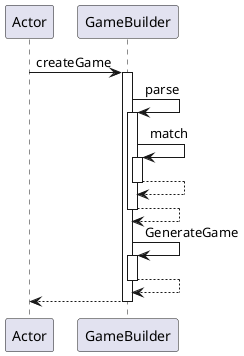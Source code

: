 @startuml
participant Actor
Actor -> GameBuilder : createGame
activate GameBuilder
GameBuilder -> GameBuilder : parse
activate GameBuilder
GameBuilder -> GameBuilder : match
activate GameBuilder
GameBuilder --> GameBuilder
deactivate GameBuilder
GameBuilder --> GameBuilder
deactivate GameBuilder
GameBuilder -> GameBuilder : GenerateGame
activate GameBuilder
GameBuilder --> GameBuilder
deactivate GameBuilder
return
@enduml